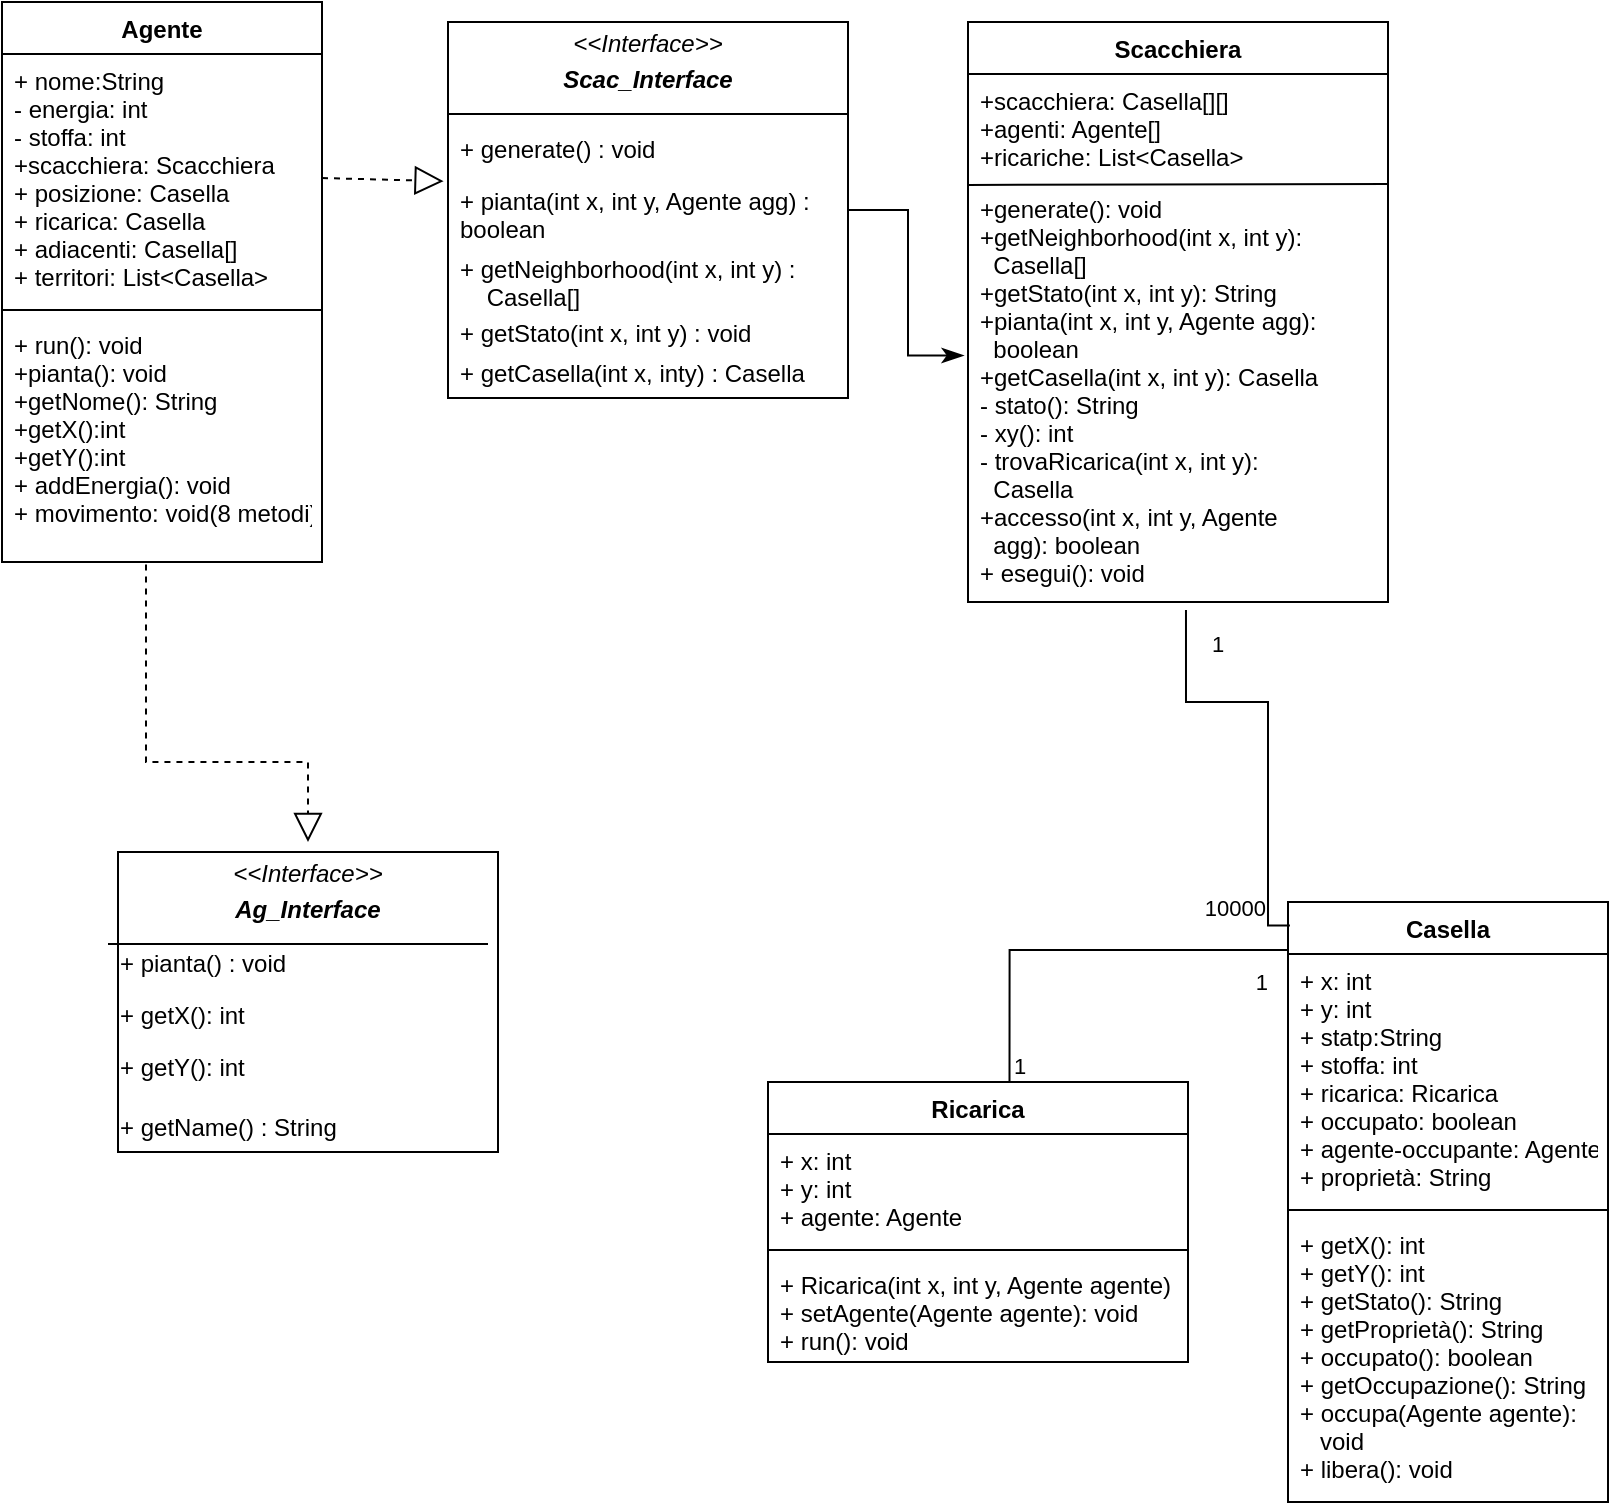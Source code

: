 <mxfile version="17.1.2" type="device"><diagram id="C5RBs43oDa-KdzZeNtuy" name="Page-1"><mxGraphModel dx="1278" dy="547" grid="1" gridSize="10" guides="1" tooltips="1" connect="1" arrows="1" fold="1" page="1" pageScale="1" pageWidth="827" pageHeight="1169" math="0" shadow="0"><root><mxCell id="WIyWlLk6GJQsqaUBKTNV-0"/><mxCell id="WIyWlLk6GJQsqaUBKTNV-1" parent="WIyWlLk6GJQsqaUBKTNV-0"/><mxCell id="vmLgb5LY8HanmXEBW1pF-4" value="Scacchiera" style="swimlane;fontStyle=1;align=center;verticalAlign=top;childLayout=stackLayout;horizontal=1;startSize=26;horizontalStack=0;resizeParent=1;resizeParentMax=0;resizeLast=0;collapsible=1;marginBottom=0;" parent="WIyWlLk6GJQsqaUBKTNV-1" vertex="1"><mxGeometry x="490" y="170" width="210" height="290" as="geometry"/></mxCell><mxCell id="vmLgb5LY8HanmXEBW1pF-5" value="+scacchiera: Casella[][]&#10;+agenti: Agente[]&#10;+ricariche: List&lt;Casella&gt;" style="text;strokeColor=none;fillColor=none;align=left;verticalAlign=top;spacingLeft=4;spacingRight=4;overflow=hidden;rotatable=0;points=[[0,0.5],[1,0.5]];portConstraint=eastwest;" parent="vmLgb5LY8HanmXEBW1pF-4" vertex="1"><mxGeometry y="26" width="210" height="54" as="geometry"/></mxCell><mxCell id="vmLgb5LY8HanmXEBW1pF-7" value="+generate(): void&#10;+getNeighborhood(int x, int y):&#10;  Casella[]&#10;+getStato(int x, int y): String&#10;+pianta(int x, int y, Agente agg):&#10;  boolean&#10;+getCasella(int x, int y): Casella&#10;- stato(): String&#10;- xy(): int&#10;- trovaRicarica(int x, int y):&#10;  Casella&#10;+accesso(int x, int y, Agente &#10;  agg): boolean&#10;+ esegui(): void" style="text;strokeColor=none;fillColor=none;align=left;verticalAlign=top;spacingLeft=4;spacingRight=4;overflow=hidden;rotatable=0;points=[[0,0.5],[1,0.5]];portConstraint=eastwest;" parent="vmLgb5LY8HanmXEBW1pF-4" vertex="1"><mxGeometry y="80" width="210" height="210" as="geometry"/></mxCell><mxCell id="OFZV2nbZKvES7vnsl9iD-13" value="" style="endArrow=none;html=1;rounded=0;exitX=0;exitY=0.007;exitDx=0;exitDy=0;exitPerimeter=0;" edge="1" parent="vmLgb5LY8HanmXEBW1pF-4" source="vmLgb5LY8HanmXEBW1pF-7"><mxGeometry width="50" height="50" relative="1" as="geometry"><mxPoint x="370" y="160" as="sourcePoint"/><mxPoint x="210" y="81" as="targetPoint"/></mxGeometry></mxCell><mxCell id="vmLgb5LY8HanmXEBW1pF-8" value="Casella" style="swimlane;fontStyle=1;align=center;verticalAlign=top;childLayout=stackLayout;horizontal=1;startSize=26;horizontalStack=0;resizeParent=1;resizeParentMax=0;resizeLast=0;collapsible=1;marginBottom=0;" parent="WIyWlLk6GJQsqaUBKTNV-1" vertex="1"><mxGeometry x="650" y="610" width="160" height="300" as="geometry"/></mxCell><mxCell id="vmLgb5LY8HanmXEBW1pF-9" value="+ x: int&#10;+ y: int&#10;+ statp:String&#10;+ stoffa: int&#10;+ ricarica: Ricarica&#10;+ occupato: boolean&#10;+ agente-occupante: Agente&#10;+ proprietà: String" style="text;strokeColor=none;fillColor=none;align=left;verticalAlign=top;spacingLeft=4;spacingRight=4;overflow=hidden;rotatable=0;points=[[0,0.5],[1,0.5]];portConstraint=eastwest;" parent="vmLgb5LY8HanmXEBW1pF-8" vertex="1"><mxGeometry y="26" width="160" height="124" as="geometry"/></mxCell><mxCell id="vmLgb5LY8HanmXEBW1pF-10" value="" style="line;strokeWidth=1;fillColor=none;align=left;verticalAlign=middle;spacingTop=-1;spacingLeft=3;spacingRight=3;rotatable=0;labelPosition=right;points=[];portConstraint=eastwest;" parent="vmLgb5LY8HanmXEBW1pF-8" vertex="1"><mxGeometry y="150" width="160" height="8" as="geometry"/></mxCell><mxCell id="vmLgb5LY8HanmXEBW1pF-11" value="+ getX(): int&#10;+ getY(): int&#10;+ getStato(): String&#10;+ getProprietà(): String&#10;+ occupato(): boolean&#10;+ getOccupazione(): String&#10;+ occupa(Agente agente): &#10;   void&#10;+ libera(): void" style="text;strokeColor=none;fillColor=none;align=left;verticalAlign=top;spacingLeft=4;spacingRight=4;overflow=hidden;rotatable=0;points=[[0,0.5],[1,0.5]];portConstraint=eastwest;" parent="vmLgb5LY8HanmXEBW1pF-8" vertex="1"><mxGeometry y="158" width="160" height="142" as="geometry"/></mxCell><mxCell id="vmLgb5LY8HanmXEBW1pF-12" value="Agente" style="swimlane;fontStyle=1;align=center;verticalAlign=top;childLayout=stackLayout;horizontal=1;startSize=26;horizontalStack=0;resizeParent=1;resizeParentMax=0;resizeLast=0;collapsible=1;marginBottom=0;" parent="WIyWlLk6GJQsqaUBKTNV-1" vertex="1"><mxGeometry x="7" y="160" width="160" height="280" as="geometry"/></mxCell><mxCell id="vmLgb5LY8HanmXEBW1pF-13" value="+ nome:String&#10;- energia: int&#10;- stoffa: int&#10;+scacchiera: Scacchiera&#10;+ posizione: Casella&#10;+ ricarica: Casella&#10;+ adiacenti: Casella[]&#10;+ territori: List&lt;Casella&gt;" style="text;strokeColor=none;fillColor=none;align=left;verticalAlign=top;spacingLeft=4;spacingRight=4;overflow=hidden;rotatable=0;points=[[0,0.5],[1,0.5]];portConstraint=eastwest;" parent="vmLgb5LY8HanmXEBW1pF-12" vertex="1"><mxGeometry y="26" width="160" height="124" as="geometry"/></mxCell><mxCell id="vmLgb5LY8HanmXEBW1pF-14" value="" style="line;strokeWidth=1;fillColor=none;align=left;verticalAlign=middle;spacingTop=-1;spacingLeft=3;spacingRight=3;rotatable=0;labelPosition=right;points=[];portConstraint=eastwest;" parent="vmLgb5LY8HanmXEBW1pF-12" vertex="1"><mxGeometry y="150" width="160" height="8" as="geometry"/></mxCell><mxCell id="vmLgb5LY8HanmXEBW1pF-15" value="+ run(): void&#10;+pianta(): void&#10;+getNome(): String&#10;+getX():int&#10;+getY():int&#10;+ addEnergia(): void&#10;+ movimento: void(8 metodi)" style="text;strokeColor=none;fillColor=none;align=left;verticalAlign=top;spacingLeft=4;spacingRight=4;overflow=hidden;rotatable=0;points=[[0,0.5],[1,0.5]];portConstraint=eastwest;" parent="vmLgb5LY8HanmXEBW1pF-12" vertex="1"><mxGeometry y="158" width="160" height="122" as="geometry"/></mxCell><mxCell id="vmLgb5LY8HanmXEBW1pF-16" value="Ricarica" style="swimlane;fontStyle=1;align=center;verticalAlign=top;childLayout=stackLayout;horizontal=1;startSize=26;horizontalStack=0;resizeParent=1;resizeParentMax=0;resizeLast=0;collapsible=1;marginBottom=0;" parent="WIyWlLk6GJQsqaUBKTNV-1" vertex="1"><mxGeometry x="390" y="700" width="210" height="140" as="geometry"/></mxCell><mxCell id="vmLgb5LY8HanmXEBW1pF-17" value="+ x: int&#10;+ y: int&#10;+ agente: Agente" style="text;strokeColor=none;fillColor=none;align=left;verticalAlign=top;spacingLeft=4;spacingRight=4;overflow=hidden;rotatable=0;points=[[0,0.5],[1,0.5]];portConstraint=eastwest;" parent="vmLgb5LY8HanmXEBW1pF-16" vertex="1"><mxGeometry y="26" width="210" height="54" as="geometry"/></mxCell><mxCell id="vmLgb5LY8HanmXEBW1pF-18" value="" style="line;strokeWidth=1;fillColor=none;align=left;verticalAlign=middle;spacingTop=-1;spacingLeft=3;spacingRight=3;rotatable=0;labelPosition=right;points=[];portConstraint=eastwest;" parent="vmLgb5LY8HanmXEBW1pF-16" vertex="1"><mxGeometry y="80" width="210" height="8" as="geometry"/></mxCell><mxCell id="vmLgb5LY8HanmXEBW1pF-19" value="+ Ricarica(int x, int y, Agente agente)&#10;+ setAgente(Agente agente): void&#10;+ run(): void" style="text;strokeColor=none;fillColor=none;align=left;verticalAlign=top;spacingLeft=4;spacingRight=4;overflow=hidden;rotatable=0;points=[[0,0.5],[1,0.5]];portConstraint=eastwest;" parent="vmLgb5LY8HanmXEBW1pF-16" vertex="1"><mxGeometry y="88" width="210" height="52" as="geometry"/></mxCell><mxCell id="vmLgb5LY8HanmXEBW1pF-20" value="" style="endArrow=none;html=1;edgeStyle=orthogonalEdgeStyle;rounded=0;exitX=0.519;exitY=1.019;exitDx=0;exitDy=0;exitPerimeter=0;entryX=0.006;entryY=0.039;entryDx=0;entryDy=0;entryPerimeter=0;" parent="WIyWlLk6GJQsqaUBKTNV-1" source="vmLgb5LY8HanmXEBW1pF-7" target="vmLgb5LY8HanmXEBW1pF-8" edge="1"><mxGeometry relative="1" as="geometry"><mxPoint x="465" y="180" as="sourcePoint"/><mxPoint x="625" y="180" as="targetPoint"/><Array as="points"><mxPoint x="599" y="510"/><mxPoint x="640" y="510"/><mxPoint x="640" y="622"/></Array></mxGeometry></mxCell><mxCell id="vmLgb5LY8HanmXEBW1pF-21" value="1" style="edgeLabel;resizable=0;html=1;align=left;verticalAlign=bottom;" parent="vmLgb5LY8HanmXEBW1pF-20" connectable="0" vertex="1"><mxGeometry x="-1" relative="1" as="geometry"><mxPoint x="11" y="26" as="offset"/></mxGeometry></mxCell><mxCell id="vmLgb5LY8HanmXEBW1pF-22" value="10000" style="edgeLabel;resizable=0;html=1;align=right;verticalAlign=bottom;" parent="vmLgb5LY8HanmXEBW1pF-20" connectable="0" vertex="1"><mxGeometry x="1" relative="1" as="geometry"><mxPoint x="-11" as="offset"/></mxGeometry></mxCell><mxCell id="vmLgb5LY8HanmXEBW1pF-26" value="" style="endArrow=none;html=1;edgeStyle=orthogonalEdgeStyle;rounded=0;exitX=0.575;exitY=0;exitDx=0;exitDy=0;exitPerimeter=0;entryX=0;entryY=-0.016;entryDx=0;entryDy=0;entryPerimeter=0;" parent="WIyWlLk6GJQsqaUBKTNV-1" source="vmLgb5LY8HanmXEBW1pF-16" target="vmLgb5LY8HanmXEBW1pF-9" edge="1"><mxGeometry relative="1" as="geometry"><mxPoint x="560" y="440" as="sourcePoint"/><mxPoint x="600" y="460" as="targetPoint"/></mxGeometry></mxCell><mxCell id="vmLgb5LY8HanmXEBW1pF-27" value="1" style="edgeLabel;resizable=0;html=1;align=left;verticalAlign=bottom;" parent="vmLgb5LY8HanmXEBW1pF-26" connectable="0" vertex="1"><mxGeometry x="-1" relative="1" as="geometry"/></mxCell><mxCell id="vmLgb5LY8HanmXEBW1pF-28" value="1" style="edgeLabel;resizable=0;html=1;align=right;verticalAlign=bottom;" parent="vmLgb5LY8HanmXEBW1pF-26" connectable="0" vertex="1"><mxGeometry x="1" relative="1" as="geometry"><mxPoint x="-9" y="24" as="offset"/></mxGeometry></mxCell><mxCell id="OFZV2nbZKvES7vnsl9iD-0" value="&lt;p style=&quot;margin: 0px ; margin-top: 4px ; text-align: center&quot;&gt;&lt;i&gt;&amp;lt;&amp;lt;Interface&amp;gt;&amp;gt;&lt;/i&gt;&lt;br&gt;&lt;/p&gt;&lt;p style=&quot;margin: 0px ; margin-top: 4px ; text-align: center&quot;&gt;&lt;i&gt;&lt;b&gt;Ag_Interface&lt;/b&gt;&lt;/i&gt;&lt;/p&gt;&lt;p style=&quot;margin: 0px ; margin-left: 4px&quot;&gt;&lt;/p&gt;&lt;p style=&quot;margin: 0px ; margin-left: 4px&quot;&gt;&lt;br&gt;&lt;/p&gt;&lt;p style=&quot;margin: 0px ; margin-left: 4px&quot;&gt;&lt;br&gt;&lt;/p&gt;&lt;p style=&quot;margin: 0px ; margin-left: 4px&quot;&gt;&lt;br&gt;&lt;/p&gt;" style="verticalAlign=top;align=left;overflow=fill;fontSize=12;fontFamily=Helvetica;html=1;" vertex="1" parent="WIyWlLk6GJQsqaUBKTNV-1"><mxGeometry x="65" y="585" width="190" height="150" as="geometry"/></mxCell><mxCell id="OFZV2nbZKvES7vnsl9iD-1" value="" style="line;strokeWidth=1;fillColor=none;align=left;verticalAlign=middle;spacingTop=-1;spacingLeft=3;spacingRight=3;rotatable=0;labelPosition=right;points=[];portConstraint=eastwest;" vertex="1" parent="WIyWlLk6GJQsqaUBKTNV-1"><mxGeometry x="60" y="627" width="190" height="8" as="geometry"/></mxCell><mxCell id="OFZV2nbZKvES7vnsl9iD-2" value="+ pianta() : void" style="text;align=left;verticalAlign=top;spacingLeft=4;spacingRight=4;overflow=hidden;rotatable=0;points=[[0,0.5],[1,0.5]];portConstraint=eastwest;fontStyle=0" vertex="1" parent="WIyWlLk6GJQsqaUBKTNV-1"><mxGeometry x="60" y="627" width="200" height="26" as="geometry"/></mxCell><mxCell id="OFZV2nbZKvES7vnsl9iD-3" value="+ getX(): int" style="text;align=left;verticalAlign=top;spacingLeft=4;spacingRight=4;overflow=hidden;rotatable=0;points=[[0,0.5],[1,0.5]];portConstraint=eastwest;fontStyle=0" vertex="1" parent="WIyWlLk6GJQsqaUBKTNV-1"><mxGeometry x="60" y="653" width="200" height="36" as="geometry"/></mxCell><mxCell id="OFZV2nbZKvES7vnsl9iD-4" value="+ getName() : String" style="text;align=left;verticalAlign=top;spacingLeft=4;spacingRight=4;overflow=hidden;rotatable=0;points=[[0,0.5],[1,0.5]];portConstraint=eastwest;fontStyle=0" vertex="1" parent="WIyWlLk6GJQsqaUBKTNV-1"><mxGeometry x="60" y="709" width="200" height="26" as="geometry"/></mxCell><mxCell id="OFZV2nbZKvES7vnsl9iD-5" value="+ getY(): int" style="text;align=left;verticalAlign=top;spacingLeft=4;spacingRight=4;overflow=hidden;rotatable=0;points=[[0,0.5],[1,0.5]];portConstraint=eastwest;fontStyle=0" vertex="1" parent="WIyWlLk6GJQsqaUBKTNV-1"><mxGeometry x="60" y="679" width="200" height="36" as="geometry"/></mxCell><mxCell id="OFZV2nbZKvES7vnsl9iD-6" value="&lt;p style=&quot;margin: 0px ; margin-top: 4px ; text-align: center&quot;&gt;&lt;i&gt;&amp;lt;&amp;lt;Interface&amp;gt;&amp;gt;&lt;/i&gt;&lt;br&gt;&lt;/p&gt;&lt;p style=&quot;margin: 0px ; margin-top: 4px ; text-align: center&quot;&gt;&lt;i&gt;&lt;b&gt;Scac_Interface&lt;/b&gt;&lt;/i&gt;&lt;/p&gt;&lt;p style=&quot;margin: 0px ; margin-left: 4px&quot;&gt;&lt;/p&gt;&lt;p style=&quot;margin: 0px ; margin-left: 4px&quot;&gt;&lt;br&gt;&lt;/p&gt;&lt;p style=&quot;margin: 0px ; margin-left: 4px&quot;&gt;&lt;br&gt;&lt;/p&gt;&lt;p style=&quot;margin: 0px ; margin-left: 4px&quot;&gt;&lt;br&gt;&lt;/p&gt;" style="verticalAlign=top;align=left;overflow=fill;fontSize=12;fontFamily=Helvetica;html=1;" vertex="1" parent="WIyWlLk6GJQsqaUBKTNV-1"><mxGeometry x="230" y="170" width="200" height="188" as="geometry"/></mxCell><mxCell id="OFZV2nbZKvES7vnsl9iD-7" value="" style="line;strokeWidth=1;fillColor=none;align=left;verticalAlign=middle;spacingTop=-1;spacingLeft=3;spacingRight=3;rotatable=0;labelPosition=right;points=[];portConstraint=eastwest;" vertex="1" parent="WIyWlLk6GJQsqaUBKTNV-1"><mxGeometry x="230" y="212" width="200" height="8" as="geometry"/></mxCell><mxCell id="OFZV2nbZKvES7vnsl9iD-8" value="+ generate() : void" style="text;align=left;verticalAlign=top;spacingLeft=4;spacingRight=4;overflow=hidden;rotatable=0;points=[[0,0.5],[1,0.5]];portConstraint=eastwest;fontStyle=0" vertex="1" parent="WIyWlLk6GJQsqaUBKTNV-1"><mxGeometry x="230" y="220" width="200" height="26" as="geometry"/></mxCell><mxCell id="OFZV2nbZKvES7vnsl9iD-9" value="+ pianta(int x, int y, Agente agg) : &#10;boolean" style="text;align=left;verticalAlign=top;spacingLeft=4;spacingRight=4;overflow=hidden;rotatable=0;points=[[0,0.5],[1,0.5]];portConstraint=eastwest;fontStyle=0" vertex="1" parent="WIyWlLk6GJQsqaUBKTNV-1"><mxGeometry x="230" y="246" width="200" height="36" as="geometry"/></mxCell><mxCell id="OFZV2nbZKvES7vnsl9iD-10" value="+ getNeighborhood(int x, int y) : &#10;    Casella[]" style="text;align=left;verticalAlign=top;spacingLeft=4;spacingRight=4;overflow=hidden;rotatable=0;points=[[0,0.5],[1,0.5]];portConstraint=eastwest;fontStyle=0" vertex="1" parent="WIyWlLk6GJQsqaUBKTNV-1"><mxGeometry x="230" y="280" width="200" height="38" as="geometry"/></mxCell><mxCell id="OFZV2nbZKvES7vnsl9iD-11" value="+ getStato(int x, int y) : void" style="text;align=left;verticalAlign=top;spacingLeft=4;spacingRight=4;overflow=hidden;rotatable=0;points=[[0,0.5],[1,0.5]];portConstraint=eastwest;fontStyle=0" vertex="1" parent="WIyWlLk6GJQsqaUBKTNV-1"><mxGeometry x="230" y="312" width="200" height="26" as="geometry"/></mxCell><mxCell id="OFZV2nbZKvES7vnsl9iD-12" value="+ getCasella(int x, inty) : Casella" style="text;align=left;verticalAlign=top;spacingLeft=4;spacingRight=4;overflow=hidden;rotatable=0;points=[[0,0.5],[1,0.5]];portConstraint=eastwest;fontStyle=0" vertex="1" parent="WIyWlLk6GJQsqaUBKTNV-1"><mxGeometry x="230" y="332" width="200" height="26" as="geometry"/></mxCell><mxCell id="OFZV2nbZKvES7vnsl9iD-17" value="" style="endArrow=block;dashed=1;endFill=0;endSize=12;html=1;rounded=0;exitX=0.45;exitY=1.01;exitDx=0;exitDy=0;exitPerimeter=0;" edge="1" parent="WIyWlLk6GJQsqaUBKTNV-1" source="vmLgb5LY8HanmXEBW1pF-15"><mxGeometry width="160" relative="1" as="geometry"><mxPoint x="150" y="590" as="sourcePoint"/><mxPoint x="160" y="580" as="targetPoint"/><Array as="points"><mxPoint x="79" y="540"/><mxPoint x="160" y="540"/></Array></mxGeometry></mxCell><mxCell id="OFZV2nbZKvES7vnsl9iD-18" value="" style="endArrow=block;dashed=1;endFill=0;endSize=12;html=1;rounded=0;exitX=1;exitY=0.5;exitDx=0;exitDy=0;entryX=-0.011;entryY=0.1;entryDx=0;entryDy=0;entryPerimeter=0;" edge="1" parent="WIyWlLk6GJQsqaUBKTNV-1" source="vmLgb5LY8HanmXEBW1pF-13" target="OFZV2nbZKvES7vnsl9iD-9"><mxGeometry width="160" relative="1" as="geometry"><mxPoint x="150" y="290" as="sourcePoint"/><mxPoint x="310" y="290" as="targetPoint"/></mxGeometry></mxCell><mxCell id="OFZV2nbZKvES7vnsl9iD-22" style="edgeStyle=orthogonalEdgeStyle;rounded=0;orthogonalLoop=1;jettySize=auto;html=1;exitX=1;exitY=0.5;exitDx=0;exitDy=0;entryX=-0.01;entryY=0.413;entryDx=0;entryDy=0;endArrow=classicThin;endFill=1;startSize=9;endSize=8;entryPerimeter=0;" edge="1" parent="WIyWlLk6GJQsqaUBKTNV-1" source="OFZV2nbZKvES7vnsl9iD-9" target="vmLgb5LY8HanmXEBW1pF-7"><mxGeometry relative="1" as="geometry"><mxPoint x="450" y="280" as="sourcePoint"/><mxPoint x="390" y="190" as="targetPoint"/></mxGeometry></mxCell></root></mxGraphModel></diagram></mxfile>